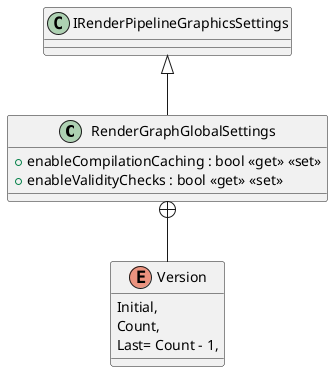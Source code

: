 @startuml
class RenderGraphGlobalSettings {
    + enableCompilationCaching : bool <<get>> <<set>>
    + enableValidityChecks : bool <<get>> <<set>>
}
enum Version {
    Initial,
    Count,
    Last= Count - 1,
}
IRenderPipelineGraphicsSettings <|-- RenderGraphGlobalSettings
RenderGraphGlobalSettings +-- Version
@enduml
